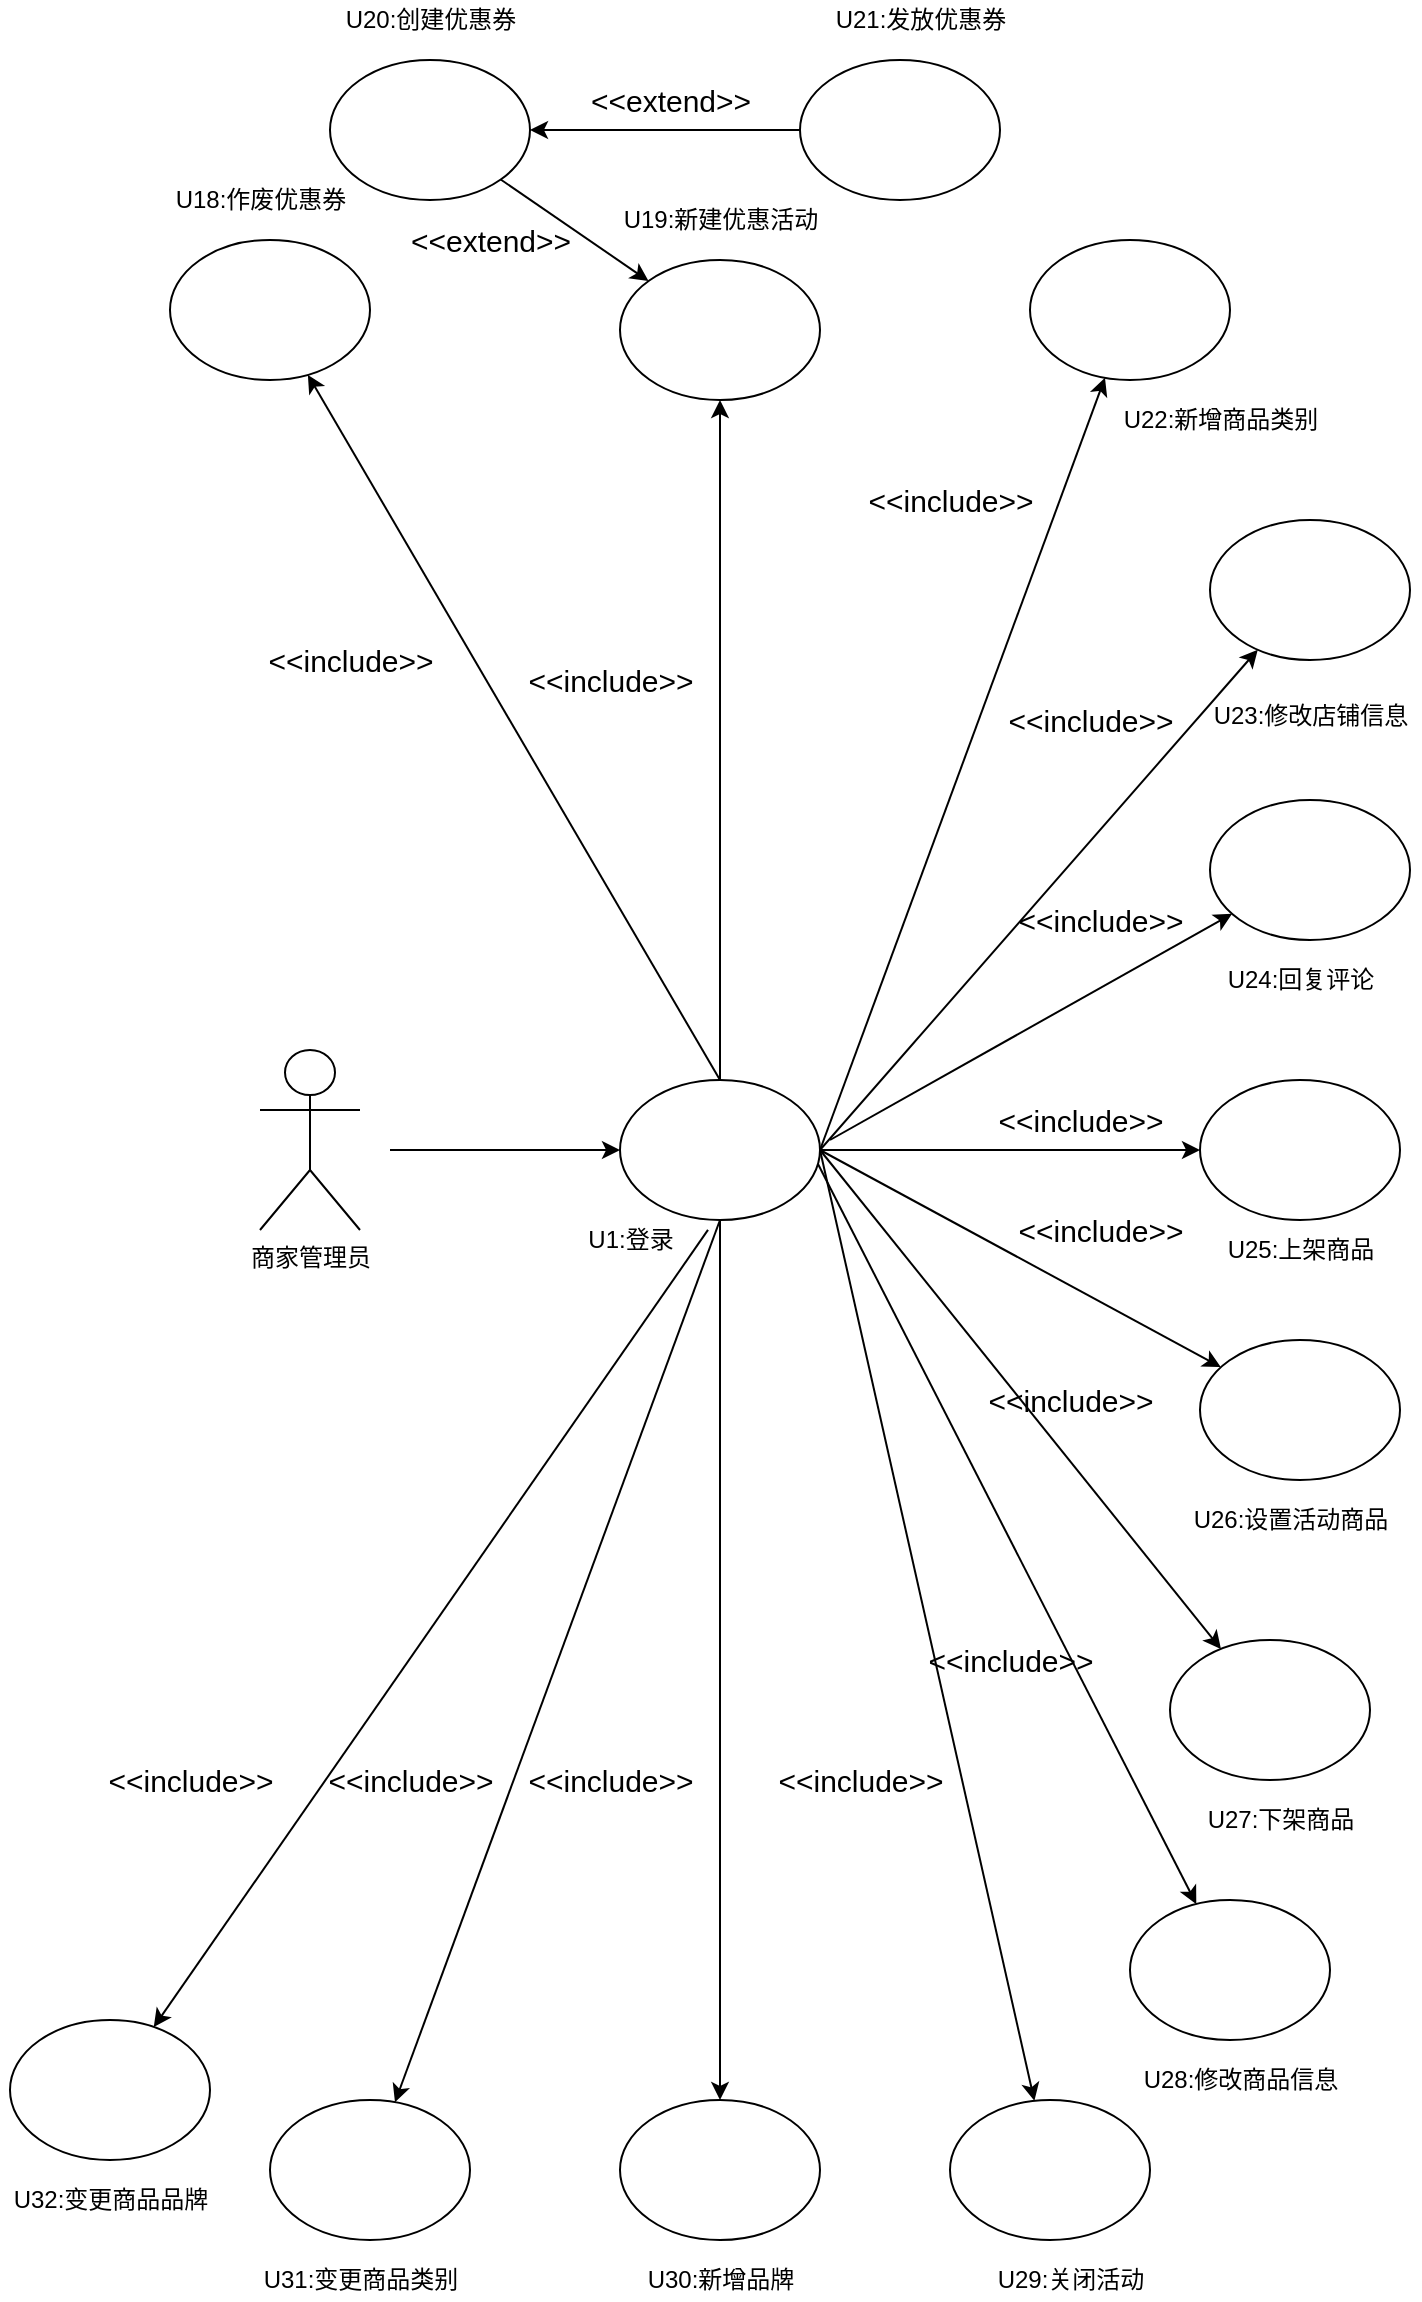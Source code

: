 <mxfile version="13.9.2" type="github">
  <diagram id="yHeF4_bzrxLTXPKwY5sZ" name="Page-1">
    <mxGraphModel dx="1376" dy="1894" grid="1" gridSize="10" guides="1" tooltips="1" connect="1" arrows="1" fold="1" page="1" pageScale="1" pageWidth="827" pageHeight="1169" math="0" shadow="0">
      <root>
        <mxCell id="0" />
        <mxCell id="1" parent="0" />
        <mxCell id="8tCWAQmAQTB_diqJKxat-1" value="商家管理员" style="shape=umlActor;verticalLabelPosition=bottom;verticalAlign=top;html=1;outlineConnect=0;" parent="1" vertex="1">
          <mxGeometry x="225" y="485" width="50" height="90" as="geometry" />
        </mxCell>
        <mxCell id="0iyVtUYct8NkVclycfW--6" style="edgeStyle=none;rounded=0;orthogonalLoop=1;jettySize=auto;html=1;entryX=1;entryY=0.5;entryDx=0;entryDy=0;startArrow=classic;startFill=1;endArrow=none;endFill=0;" parent="1" source="8tCWAQmAQTB_diqJKxat-30" target="d_4f9FTK0BvBkenBgBJO-35" edge="1">
          <mxGeometry relative="1" as="geometry" />
        </mxCell>
        <mxCell id="8tCWAQmAQTB_diqJKxat-30" value="" style="ellipse;whiteSpace=wrap;html=1;" parent="1" vertex="1">
          <mxGeometry x="695" y="500" width="100" height="70" as="geometry" />
        </mxCell>
        <mxCell id="0iyVtUYct8NkVclycfW--10" style="edgeStyle=none;rounded=0;orthogonalLoop=1;jettySize=auto;html=1;entryX=1;entryY=0.5;entryDx=0;entryDy=0;startArrow=classic;startFill=1;endArrow=none;endFill=0;" parent="1" source="8tCWAQmAQTB_diqJKxat-32" target="d_4f9FTK0BvBkenBgBJO-35" edge="1">
          <mxGeometry relative="1" as="geometry" />
        </mxCell>
        <mxCell id="8tCWAQmAQTB_diqJKxat-32" value="" style="ellipse;whiteSpace=wrap;html=1;" parent="1" vertex="1">
          <mxGeometry x="680" y="780" width="100" height="70" as="geometry" />
        </mxCell>
        <mxCell id="0iyVtUYct8NkVclycfW--27" style="edgeStyle=none;rounded=0;orthogonalLoop=1;jettySize=auto;html=1;entryX=0;entryY=0.5;entryDx=0;entryDy=0;startArrow=classic;startFill=1;endArrow=none;endFill=0;" parent="1" source="8tCWAQmAQTB_diqJKxat-33" target="8tCWAQmAQTB_diqJKxat-34" edge="1">
          <mxGeometry relative="1" as="geometry" />
        </mxCell>
        <mxCell id="8tCWAQmAQTB_diqJKxat-33" value="" style="ellipse;whiteSpace=wrap;html=1;" parent="1" vertex="1">
          <mxGeometry x="260" y="-10" width="100" height="70" as="geometry" />
        </mxCell>
        <mxCell id="8tCWAQmAQTB_diqJKxat-34" value="" style="ellipse;whiteSpace=wrap;html=1;" parent="1" vertex="1">
          <mxGeometry x="495" y="-10" width="100" height="70" as="geometry" />
        </mxCell>
        <mxCell id="0iyVtUYct8NkVclycfW--21" style="edgeStyle=none;rounded=0;orthogonalLoop=1;jettySize=auto;html=1;entryX=0.5;entryY=0;entryDx=0;entryDy=0;startArrow=classic;startFill=1;endArrow=none;endFill=0;" parent="1" source="8tCWAQmAQTB_diqJKxat-35" target="d_4f9FTK0BvBkenBgBJO-35" edge="1">
          <mxGeometry relative="1" as="geometry" />
        </mxCell>
        <mxCell id="0iyVtUYct8NkVclycfW--25" style="edgeStyle=none;rounded=0;orthogonalLoop=1;jettySize=auto;html=1;entryX=1;entryY=1;entryDx=0;entryDy=0;startArrow=classic;startFill=1;endArrow=none;endFill=0;" parent="1" source="8tCWAQmAQTB_diqJKxat-35" target="8tCWAQmAQTB_diqJKxat-33" edge="1">
          <mxGeometry relative="1" as="geometry" />
        </mxCell>
        <mxCell id="8tCWAQmAQTB_diqJKxat-35" value="" style="ellipse;whiteSpace=wrap;html=1;" parent="1" vertex="1">
          <mxGeometry x="405" y="90" width="100" height="70" as="geometry" />
        </mxCell>
        <mxCell id="0iyVtUYct8NkVclycfW--19" style="edgeStyle=none;rounded=0;orthogonalLoop=1;jettySize=auto;html=1;entryX=1;entryY=0.5;entryDx=0;entryDy=0;startArrow=classic;startFill=1;endArrow=none;endFill=0;" parent="1" source="8tCWAQmAQTB_diqJKxat-36" target="d_4f9FTK0BvBkenBgBJO-35" edge="1">
          <mxGeometry relative="1" as="geometry" />
        </mxCell>
        <mxCell id="8tCWAQmAQTB_diqJKxat-36" value="" style="ellipse;whiteSpace=wrap;html=1;" parent="1" vertex="1">
          <mxGeometry x="570" y="1010" width="100" height="70" as="geometry" />
        </mxCell>
        <mxCell id="0iyVtUYct8NkVclycfW--3" style="edgeStyle=none;rounded=0;orthogonalLoop=1;jettySize=auto;html=1;entryX=1;entryY=0.5;entryDx=0;entryDy=0;startArrow=classic;startFill=1;endArrow=none;endFill=0;" parent="1" source="8tCWAQmAQTB_diqJKxat-37" target="d_4f9FTK0BvBkenBgBJO-35" edge="1">
          <mxGeometry relative="1" as="geometry" />
        </mxCell>
        <mxCell id="8tCWAQmAQTB_diqJKxat-37" value="" style="ellipse;whiteSpace=wrap;html=1;" parent="1" vertex="1">
          <mxGeometry x="700" y="220" width="100" height="70" as="geometry" />
        </mxCell>
        <mxCell id="0iyVtUYct8NkVclycfW--16" style="edgeStyle=none;rounded=0;orthogonalLoop=1;jettySize=auto;html=1;entryX=1;entryY=0.5;entryDx=0;entryDy=0;startArrow=classic;startFill=1;endArrow=none;endFill=0;" parent="1" source="8tCWAQmAQTB_diqJKxat-43" target="d_4f9FTK0BvBkenBgBJO-35" edge="1">
          <mxGeometry relative="1" as="geometry" />
        </mxCell>
        <mxCell id="8tCWAQmAQTB_diqJKxat-43" value="" style="ellipse;whiteSpace=wrap;html=1;" parent="1" vertex="1">
          <mxGeometry x="610" y="80" width="100" height="70" as="geometry" />
        </mxCell>
        <mxCell id="0iyVtUYct8NkVclycfW--34" style="edgeStyle=none;rounded=0;orthogonalLoop=1;jettySize=auto;html=1;entryX=0.5;entryY=1;entryDx=0;entryDy=0;startArrow=classic;startFill=1;endArrow=none;endFill=0;" parent="1" source="8tCWAQmAQTB_diqJKxat-44" target="d_4f9FTK0BvBkenBgBJO-35" edge="1">
          <mxGeometry relative="1" as="geometry" />
        </mxCell>
        <mxCell id="8tCWAQmAQTB_diqJKxat-44" value="" style="ellipse;whiteSpace=wrap;html=1;" parent="1" vertex="1">
          <mxGeometry x="230" y="1010" width="100" height="70" as="geometry" />
        </mxCell>
        <mxCell id="0iyVtUYct8NkVclycfW--35" style="edgeStyle=none;rounded=0;orthogonalLoop=1;jettySize=auto;html=1;entryX=0.44;entryY=1.071;entryDx=0;entryDy=0;entryPerimeter=0;startArrow=classic;startFill=1;endArrow=none;endFill=0;" parent="1" source="8tCWAQmAQTB_diqJKxat-46" target="d_4f9FTK0BvBkenBgBJO-35" edge="1">
          <mxGeometry relative="1" as="geometry" />
        </mxCell>
        <mxCell id="8tCWAQmAQTB_diqJKxat-46" value="" style="ellipse;whiteSpace=wrap;html=1;" parent="1" vertex="1">
          <mxGeometry x="100" y="970" width="100" height="70" as="geometry" />
        </mxCell>
        <mxCell id="0iyVtUYct8NkVclycfW--4" style="edgeStyle=none;rounded=0;orthogonalLoop=1;jettySize=auto;html=1;startArrow=classic;startFill=1;endArrow=none;endFill=0;" parent="1" source="8tCWAQmAQTB_diqJKxat-55" edge="1">
          <mxGeometry relative="1" as="geometry">
            <mxPoint x="510" y="530" as="targetPoint" />
          </mxGeometry>
        </mxCell>
        <mxCell id="8tCWAQmAQTB_diqJKxat-55" value="" style="ellipse;whiteSpace=wrap;html=1;" parent="1" vertex="1">
          <mxGeometry x="700" y="360" width="100" height="70" as="geometry" />
        </mxCell>
        <mxCell id="0iyVtUYct8NkVclycfW--29" style="edgeStyle=none;rounded=0;orthogonalLoop=1;jettySize=auto;html=1;startArrow=classic;startFill=1;endArrow=none;endFill=0;entryX=0.5;entryY=0;entryDx=0;entryDy=0;" parent="1" source="abcYgRZNAxs5nldRiDmo-28" target="d_4f9FTK0BvBkenBgBJO-35" edge="1">
          <mxGeometry relative="1" as="geometry">
            <mxPoint x="400" y="490" as="targetPoint" />
          </mxGeometry>
        </mxCell>
        <mxCell id="abcYgRZNAxs5nldRiDmo-28" value="" style="ellipse;whiteSpace=wrap;html=1;" parent="1" vertex="1">
          <mxGeometry x="180" y="80" width="100" height="70" as="geometry" />
        </mxCell>
        <mxCell id="0iyVtUYct8NkVclycfW--8" style="edgeStyle=none;rounded=0;orthogonalLoop=1;jettySize=auto;html=1;entryX=1;entryY=0.5;entryDx=0;entryDy=0;startArrow=classic;startFill=1;endArrow=none;endFill=0;" parent="1" source="abcYgRZNAxs5nldRiDmo-32" target="d_4f9FTK0BvBkenBgBJO-35" edge="1">
          <mxGeometry relative="1" as="geometry" />
        </mxCell>
        <mxCell id="abcYgRZNAxs5nldRiDmo-32" value="" style="ellipse;whiteSpace=wrap;html=1;" parent="1" vertex="1">
          <mxGeometry x="695" y="630" width="100" height="70" as="geometry" />
        </mxCell>
        <mxCell id="0iyVtUYct8NkVclycfW--14" style="edgeStyle=none;rounded=0;orthogonalLoop=1;jettySize=auto;html=1;entryX=0.99;entryY=0.6;entryDx=0;entryDy=0;entryPerimeter=0;startArrow=classic;startFill=1;endArrow=none;endFill=0;" parent="1" source="abcYgRZNAxs5nldRiDmo-33" target="d_4f9FTK0BvBkenBgBJO-35" edge="1">
          <mxGeometry relative="1" as="geometry" />
        </mxCell>
        <mxCell id="abcYgRZNAxs5nldRiDmo-33" value="" style="ellipse;whiteSpace=wrap;html=1;" parent="1" vertex="1">
          <mxGeometry x="660" y="910" width="100" height="70" as="geometry" />
        </mxCell>
        <mxCell id="0iyVtUYct8NkVclycfW--2" style="edgeStyle=none;rounded=0;orthogonalLoop=1;jettySize=auto;html=1;startArrow=classic;startFill=1;endArrow=none;endFill=0;" parent="1" source="d_4f9FTK0BvBkenBgBJO-35" edge="1">
          <mxGeometry relative="1" as="geometry">
            <mxPoint x="290" y="535" as="targetPoint" />
          </mxGeometry>
        </mxCell>
        <mxCell id="d_4f9FTK0BvBkenBgBJO-35" value="" style="ellipse;whiteSpace=wrap;html=1;" parent="1" vertex="1">
          <mxGeometry x="405" y="500" width="100" height="70" as="geometry" />
        </mxCell>
        <mxCell id="d_4f9FTK0BvBkenBgBJO-105" value="&lt;font style=&quot;font-size: 15px&quot;&gt;&amp;lt;&amp;lt;include&amp;gt;&amp;gt;&lt;/font&gt;" style="text;html=1;align=center;verticalAlign=middle;resizable=0;points=[];autosize=1;" parent="1" vertex="1">
          <mxGeometry x="590" y="310" width="100" height="20" as="geometry" />
        </mxCell>
        <mxCell id="d_4f9FTK0BvBkenBgBJO-122" value="&lt;span&gt;U23:&lt;/span&gt;&lt;span&gt;修改店铺信息&lt;/span&gt;&lt;span&gt;&lt;br&gt;&lt;br&gt;&lt;/span&gt;" style="text;html=1;align=center;verticalAlign=middle;resizable=0;points=[];autosize=1;" parent="1" vertex="1">
          <mxGeometry x="695" y="310" width="110" height="30" as="geometry" />
        </mxCell>
        <mxCell id="d_4f9FTK0BvBkenBgBJO-123" value="&lt;span&gt;U25:&lt;/span&gt;&lt;span&gt;上架商品&lt;/span&gt;" style="text;html=1;align=center;verticalAlign=middle;resizable=0;points=[];autosize=1;" parent="1" vertex="1">
          <mxGeometry x="700" y="575" width="90" height="20" as="geometry" />
        </mxCell>
        <mxCell id="d_4f9FTK0BvBkenBgBJO-125" value="&lt;span&gt;U26:&lt;/span&gt;&lt;span&gt;设置活动商品&lt;/span&gt;" style="text;html=1;align=center;verticalAlign=middle;resizable=0;points=[];autosize=1;" parent="1" vertex="1">
          <mxGeometry x="685" y="710" width="110" height="20" as="geometry" />
        </mxCell>
        <mxCell id="d_4f9FTK0BvBkenBgBJO-126" value="&lt;span&gt;U28:&lt;/span&gt;&lt;span&gt;修改商品信息&lt;/span&gt;" style="text;html=1;align=center;verticalAlign=middle;resizable=0;points=[];autosize=1;" parent="1" vertex="1">
          <mxGeometry x="660" y="990" width="110" height="20" as="geometry" />
        </mxCell>
        <mxCell id="d_4f9FTK0BvBkenBgBJO-127" value="&lt;span&gt;U27:&lt;/span&gt;&lt;span&gt;下架商品&lt;/span&gt;" style="text;html=1;align=center;verticalAlign=middle;resizable=0;points=[];autosize=1;" parent="1" vertex="1">
          <mxGeometry x="690" y="860" width="90" height="20" as="geometry" />
        </mxCell>
        <mxCell id="d_4f9FTK0BvBkenBgBJO-128" value="&lt;span&gt;U1:登录&lt;/span&gt;" style="text;html=1;align=center;verticalAlign=middle;resizable=0;points=[];autosize=1;" parent="1" vertex="1">
          <mxGeometry x="380" y="570" width="60" height="20" as="geometry" />
        </mxCell>
        <mxCell id="d_4f9FTK0BvBkenBgBJO-129" value="&lt;span&gt;U24:&lt;/span&gt;&lt;span&gt;回复评论&lt;/span&gt;" style="text;html=1;align=center;verticalAlign=middle;resizable=0;points=[];autosize=1;" parent="1" vertex="1">
          <mxGeometry x="700" y="440" width="90" height="20" as="geometry" />
        </mxCell>
        <mxCell id="d_4f9FTK0BvBkenBgBJO-131" value="&lt;span&gt;U22:&lt;/span&gt;&lt;span&gt;新增商品类别&lt;/span&gt;" style="text;html=1;align=center;verticalAlign=middle;resizable=0;points=[];autosize=1;" parent="1" vertex="1">
          <mxGeometry x="650" y="160" width="110" height="20" as="geometry" />
        </mxCell>
        <mxCell id="d_4f9FTK0BvBkenBgBJO-132" value="&lt;span&gt;U30:&lt;/span&gt;&lt;span&gt;新增品牌&lt;/span&gt;" style="text;html=1;align=center;verticalAlign=middle;resizable=0;points=[];autosize=1;" parent="1" vertex="1">
          <mxGeometry x="410" y="1090" width="90" height="20" as="geometry" />
        </mxCell>
        <mxCell id="d_4f9FTK0BvBkenBgBJO-133" value="&lt;span&gt;U21:&lt;/span&gt;&lt;span&gt;发放优惠券&lt;/span&gt;" style="text;html=1;align=center;verticalAlign=middle;resizable=0;points=[];autosize=1;" parent="1" vertex="1">
          <mxGeometry x="505" y="-40" width="100" height="20" as="geometry" />
        </mxCell>
        <mxCell id="d_4f9FTK0BvBkenBgBJO-134" value="&lt;span&gt;U31:&lt;/span&gt;&lt;span&gt;变更商品类别&lt;/span&gt;" style="text;html=1;align=center;verticalAlign=middle;resizable=0;points=[];autosize=1;" parent="1" vertex="1">
          <mxGeometry x="220" y="1090" width="110" height="20" as="geometry" />
        </mxCell>
        <mxCell id="d_4f9FTK0BvBkenBgBJO-135" value="&lt;span&gt;U32:&lt;/span&gt;&lt;span&gt;变更商品品牌&lt;/span&gt;" style="text;html=1;align=center;verticalAlign=middle;resizable=0;points=[];autosize=1;" parent="1" vertex="1">
          <mxGeometry x="95" y="1050" width="110" height="20" as="geometry" />
        </mxCell>
        <mxCell id="d_4f9FTK0BvBkenBgBJO-136" value="&lt;span&gt;U18:&lt;/span&gt;&lt;span&gt;作废优惠券&lt;/span&gt;" style="text;html=1;align=center;verticalAlign=middle;resizable=0;points=[];autosize=1;" parent="1" vertex="1">
          <mxGeometry x="175" y="50" width="100" height="20" as="geometry" />
        </mxCell>
        <mxCell id="d_4f9FTK0BvBkenBgBJO-137" value="&lt;span&gt;U20:&lt;/span&gt;&lt;span&gt;创建优惠券&lt;/span&gt;" style="text;html=1;align=center;verticalAlign=middle;resizable=0;points=[];autosize=1;" parent="1" vertex="1">
          <mxGeometry x="260" y="-40" width="100" height="20" as="geometry" />
        </mxCell>
        <mxCell id="d_4f9FTK0BvBkenBgBJO-138" value="&lt;span&gt;U19:新建&lt;/span&gt;&lt;span&gt;优惠活动&lt;/span&gt;&lt;span&gt;&lt;br&gt;&lt;/span&gt;" style="text;html=1;align=center;verticalAlign=middle;resizable=0;points=[];autosize=1;" parent="1" vertex="1">
          <mxGeometry x="400" y="60" width="110" height="20" as="geometry" />
        </mxCell>
        <mxCell id="d_4f9FTK0BvBkenBgBJO-139" value="&lt;span&gt;U29:&lt;/span&gt;&lt;span&gt;关闭活动&lt;/span&gt;" style="text;html=1;align=center;verticalAlign=middle;resizable=0;points=[];autosize=1;" parent="1" vertex="1">
          <mxGeometry x="585" y="1090" width="90" height="20" as="geometry" />
        </mxCell>
        <mxCell id="0iyVtUYct8NkVclycfW--31" style="edgeStyle=none;rounded=0;orthogonalLoop=1;jettySize=auto;html=1;entryX=0.5;entryY=1;entryDx=0;entryDy=0;startArrow=classic;startFill=1;endArrow=none;endFill=0;" parent="1" source="8tCWAQmAQTB_diqJKxat-45" target="d_4f9FTK0BvBkenBgBJO-35" edge="1">
          <mxGeometry relative="1" as="geometry" />
        </mxCell>
        <mxCell id="8tCWAQmAQTB_diqJKxat-45" value="" style="ellipse;whiteSpace=wrap;html=1;" parent="1" vertex="1">
          <mxGeometry x="405" y="1010" width="100" height="70" as="geometry" />
        </mxCell>
        <mxCell id="d_4f9FTK0BvBkenBgBJO-164" value="&lt;font style=&quot;font-size: 15px&quot;&gt;&amp;lt;&amp;lt;extend&amp;gt;&amp;gt;&lt;/font&gt;" style="text;html=1;align=center;verticalAlign=middle;resizable=0;points=[];autosize=1;" parent="1" vertex="1">
          <mxGeometry x="290" y="70" width="100" height="20" as="geometry" />
        </mxCell>
        <mxCell id="0iyVtUYct8NkVclycfW--5" value="&lt;font style=&quot;font-size: 15px&quot;&gt;&amp;lt;&amp;lt;include&amp;gt;&amp;gt;&lt;/font&gt;" style="text;html=1;align=center;verticalAlign=middle;resizable=0;points=[];autosize=1;" parent="1" vertex="1">
          <mxGeometry x="595" y="410" width="100" height="20" as="geometry" />
        </mxCell>
        <mxCell id="0iyVtUYct8NkVclycfW--7" value="&lt;font style=&quot;font-size: 15px&quot;&gt;&amp;lt;&amp;lt;include&amp;gt;&amp;gt;&lt;/font&gt;" style="text;html=1;align=center;verticalAlign=middle;resizable=0;points=[];autosize=1;" parent="1" vertex="1">
          <mxGeometry x="585" y="510" width="100" height="20" as="geometry" />
        </mxCell>
        <mxCell id="0iyVtUYct8NkVclycfW--9" value="&lt;font style=&quot;font-size: 15px&quot;&gt;&amp;lt;&amp;lt;include&amp;gt;&amp;gt;&lt;/font&gt;" style="text;html=1;align=center;verticalAlign=middle;resizable=0;points=[];autosize=1;" parent="1" vertex="1">
          <mxGeometry x="595" y="565" width="100" height="20" as="geometry" />
        </mxCell>
        <mxCell id="0iyVtUYct8NkVclycfW--11" value="&lt;font style=&quot;font-size: 15px&quot;&gt;&amp;lt;&amp;lt;include&amp;gt;&amp;gt;&lt;/font&gt;" style="text;html=1;align=center;verticalAlign=middle;resizable=0;points=[];autosize=1;" parent="1" vertex="1">
          <mxGeometry x="580" y="650" width="100" height="20" as="geometry" />
        </mxCell>
        <mxCell id="0iyVtUYct8NkVclycfW--15" value="&lt;font style=&quot;font-size: 15px&quot;&gt;&amp;lt;&amp;lt;include&amp;gt;&amp;gt;&lt;/font&gt;" style="text;html=1;align=center;verticalAlign=middle;resizable=0;points=[];autosize=1;" parent="1" vertex="1">
          <mxGeometry x="550" y="780" width="100" height="20" as="geometry" />
        </mxCell>
        <mxCell id="0iyVtUYct8NkVclycfW--17" value="&lt;font style=&quot;font-size: 15px&quot;&gt;&amp;lt;&amp;lt;include&amp;gt;&amp;gt;&lt;/font&gt;" style="text;html=1;align=center;verticalAlign=middle;resizable=0;points=[];autosize=1;" parent="1" vertex="1">
          <mxGeometry x="520" y="200" width="100" height="20" as="geometry" />
        </mxCell>
        <mxCell id="0iyVtUYct8NkVclycfW--20" value="&lt;font style=&quot;font-size: 15px&quot;&gt;&amp;lt;&amp;lt;include&amp;gt;&amp;gt;&lt;/font&gt;" style="text;html=1;align=center;verticalAlign=middle;resizable=0;points=[];autosize=1;" parent="1" vertex="1">
          <mxGeometry x="475" y="840" width="100" height="20" as="geometry" />
        </mxCell>
        <mxCell id="0iyVtUYct8NkVclycfW--22" value="&lt;font style=&quot;font-size: 15px&quot;&gt;&amp;lt;&amp;lt;include&amp;gt;&amp;gt;&lt;/font&gt;" style="text;html=1;align=center;verticalAlign=middle;resizable=0;points=[];autosize=1;" parent="1" vertex="1">
          <mxGeometry x="350" y="290" width="100" height="20" as="geometry" />
        </mxCell>
        <mxCell id="0iyVtUYct8NkVclycfW--28" value="&lt;font style=&quot;font-size: 15px&quot;&gt;&amp;lt;&amp;lt;extend&amp;gt;&amp;gt;&lt;/font&gt;" style="text;html=1;align=center;verticalAlign=middle;resizable=0;points=[];autosize=1;" parent="1" vertex="1">
          <mxGeometry x="380" width="100" height="20" as="geometry" />
        </mxCell>
        <mxCell id="0iyVtUYct8NkVclycfW--30" value="&lt;font style=&quot;font-size: 15px&quot;&gt;&amp;lt;&amp;lt;include&amp;gt;&amp;gt;&lt;/font&gt;" style="text;html=1;align=center;verticalAlign=middle;resizable=0;points=[];autosize=1;" parent="1" vertex="1">
          <mxGeometry x="220" y="280" width="100" height="20" as="geometry" />
        </mxCell>
        <mxCell id="0iyVtUYct8NkVclycfW--32" value="&lt;font style=&quot;font-size: 15px&quot;&gt;&amp;lt;&amp;lt;include&amp;gt;&amp;gt;&lt;/font&gt;" style="text;html=1;align=center;verticalAlign=middle;resizable=0;points=[];autosize=1;" parent="1" vertex="1">
          <mxGeometry x="350" y="840" width="100" height="20" as="geometry" />
        </mxCell>
        <mxCell id="0iyVtUYct8NkVclycfW--36" value="&lt;font style=&quot;font-size: 15px&quot;&gt;&amp;lt;&amp;lt;include&amp;gt;&amp;gt;&lt;/font&gt;" style="text;html=1;align=center;verticalAlign=middle;resizable=0;points=[];autosize=1;" parent="1" vertex="1">
          <mxGeometry x="250" y="840" width="100" height="20" as="geometry" />
        </mxCell>
        <mxCell id="0iyVtUYct8NkVclycfW--37" value="&lt;font style=&quot;font-size: 15px&quot;&gt;&amp;lt;&amp;lt;include&amp;gt;&amp;gt;&lt;/font&gt;" style="text;html=1;align=center;verticalAlign=middle;resizable=0;points=[];autosize=1;" parent="1" vertex="1">
          <mxGeometry x="140" y="840" width="100" height="20" as="geometry" />
        </mxCell>
      </root>
    </mxGraphModel>
  </diagram>
</mxfile>
